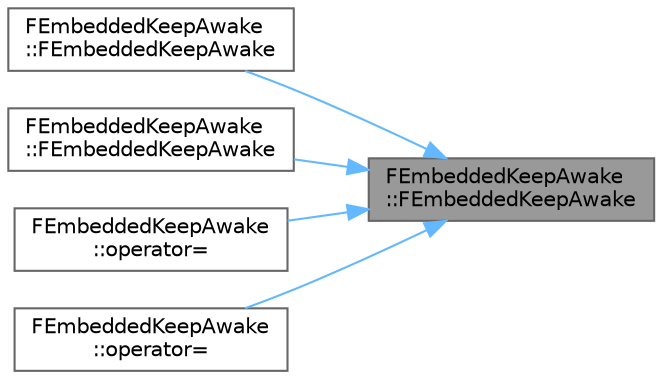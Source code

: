 digraph "FEmbeddedKeepAwake::FEmbeddedKeepAwake"
{
 // INTERACTIVE_SVG=YES
 // LATEX_PDF_SIZE
  bgcolor="transparent";
  edge [fontname=Helvetica,fontsize=10,labelfontname=Helvetica,labelfontsize=10];
  node [fontname=Helvetica,fontsize=10,shape=box,height=0.2,width=0.4];
  rankdir="RL";
  Node1 [id="Node000001",label="FEmbeddedKeepAwake\l::FEmbeddedKeepAwake",height=0.2,width=0.4,color="gray40", fillcolor="grey60", style="filled", fontcolor="black",tooltip=" "];
  Node1 -> Node2 [id="edge1_Node000001_Node000002",dir="back",color="steelblue1",style="solid",tooltip=" "];
  Node2 [id="Node000002",label="FEmbeddedKeepAwake\l::FEmbeddedKeepAwake",height=0.2,width=0.4,color="grey40", fillcolor="white", style="filled",URL="$dd/dac/classFEmbeddedKeepAwake.html#a784d612406aa6678ff59f54ef914ee38",tooltip=" "];
  Node1 -> Node3 [id="edge2_Node000001_Node000003",dir="back",color="steelblue1",style="solid",tooltip=" "];
  Node3 [id="Node000003",label="FEmbeddedKeepAwake\l::FEmbeddedKeepAwake",height=0.2,width=0.4,color="grey40", fillcolor="white", style="filled",URL="$dd/dac/classFEmbeddedKeepAwake.html#a0341bb2a8f5570b814daddbf5b627af0",tooltip=" "];
  Node1 -> Node4 [id="edge3_Node000001_Node000004",dir="back",color="steelblue1",style="solid",tooltip=" "];
  Node4 [id="Node000004",label="FEmbeddedKeepAwake\l::operator=",height=0.2,width=0.4,color="grey40", fillcolor="white", style="filled",URL="$dd/dac/classFEmbeddedKeepAwake.html#a15ef1f678a1d65eaa9660173286ef9f4",tooltip=" "];
  Node1 -> Node5 [id="edge4_Node000001_Node000005",dir="back",color="steelblue1",style="solid",tooltip=" "];
  Node5 [id="Node000005",label="FEmbeddedKeepAwake\l::operator=",height=0.2,width=0.4,color="grey40", fillcolor="white", style="filled",URL="$dd/dac/classFEmbeddedKeepAwake.html#a10994a165de9ff6883ce9943ab985a17",tooltip=" "];
}
